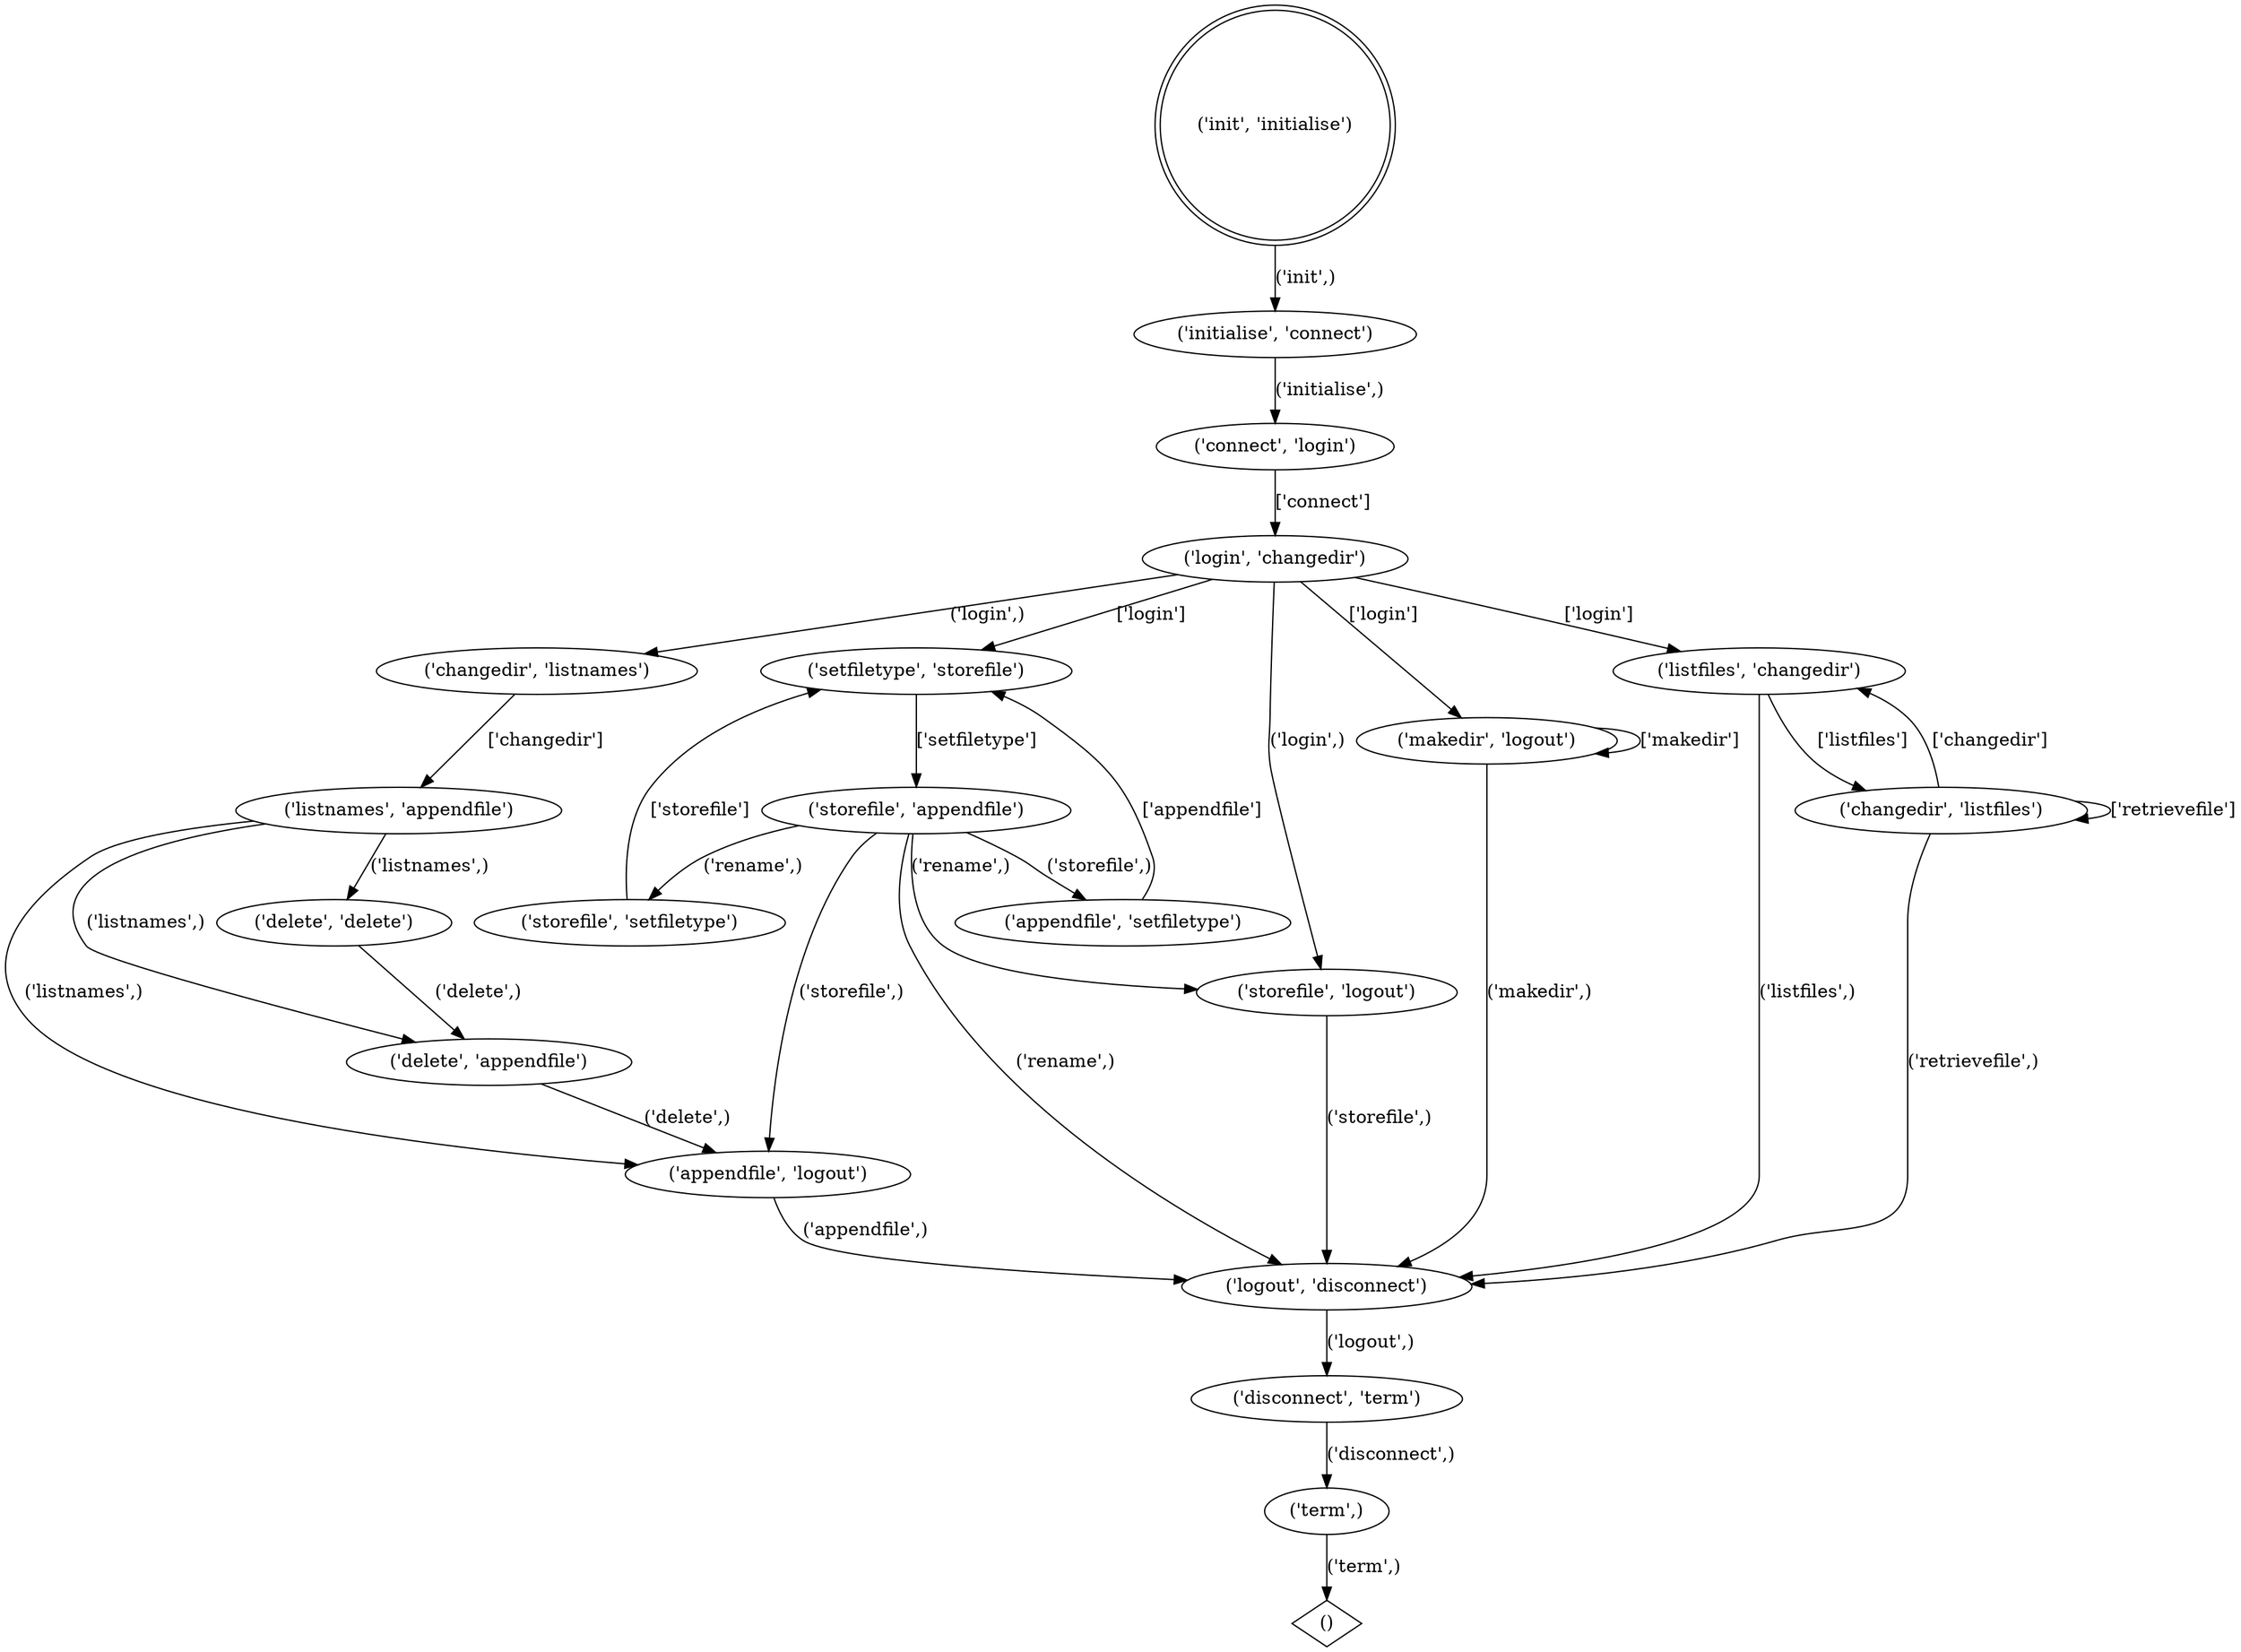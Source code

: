 digraph  {
0 [shape=doublecircle, label="('init', 'initialise')"];
1 [label="('initialise', 'connect')"];
2 [label="('connect', 'login')"];
35 [label="('login', 'changedir')"];
4 [label="('changedir', 'listnames')"];
36 [label="('listnames', 'appendfile')"];
6 [label="('appendfile', 'logout')"];
7 [label="('logout', 'disconnect')"];
8 [label="('disconnect', 'term')"];
9 [label="('term',)"];
37 [label="('setfiletype', 'storefile')"];
42 [label="('storefile', 'appendfile')"];
13 [label="('appendfile', 'setfiletype')"];
38 [label="('makedir', 'logout')"];
17 [label="('storefile', 'logout')"];
21 [label="('storefile', 'setfiletype')"];
40 [label="('listfiles', 'changedir')"];
43 [label="('changedir', 'listfiles')"];
31 [label="('delete', 'appendfile')"];
33 [label="('delete', 'delete')"];
34 [shape=diamond, label="()"];
0 -> 1  [key=1, label="('init',)", weight=1000];
1 -> 2  [key=2, label="('initialise',)", weight=1000];
2 -> 35  [key=3, label="['connect']", weight=1000];
35 -> 4  [key=4, label="('login',)", weight=203];
35 -> 37  [key=11, label="['login']", weight=192];
35 -> 38  [key=16, label="['login']", weight=212];
35 -> 17  [key=18, label="('login',)", weight=195];
35 -> 40  [key=25, label="['login']", weight=198];
4 -> 36  [key=5, label="['changedir']", weight=203];
36 -> 6  [key=6, label="('listnames',)", weight=187];
36 -> 31  [key=31, label="('listnames',)", weight=14];
36 -> 33  [key=32, label="('listnames',)", weight=2];
6 -> 7  [key=7, label="('appendfile',)", weight=257];
7 -> 8  [key=8, label="('logout',)", weight=1000];
8 -> 9  [key=9, label="('disconnect',)", weight=1000];
9 -> 34  [key=10, label="('term',)", weight=1000];
37 -> 42  [key=12, label="['setfiletype']", weight=391];
42 -> 13  [key=13, label="('storefile',)", weight=74];
42 -> 6  [key=14, label="('storefile',)", weight=54];
42 -> 21  [key=21, label="('rename',)", weight=125];
42 -> 17  [key=22, label="('rename',)", weight=81];
42 -> 7  [key=24, label="('rename',)", weight=57];
13 -> 37  [key=15, label="['appendfile']", weight=74];
38 -> 7  [key=17, label="('makedir',)", weight=212];
38 -> 38  [key=20, label="['makedir']", weight=294];
17 -> 7  [key=19, label="('storefile',)", weight=276];
21 -> 37  [key=23, label="['storefile']", weight=125];
40 -> 43  [key=26, label="['listfiles']", weight=196];
40 -> 7  [key=28, label="('listfiles',)", weight=158];
43 -> 40  [key=27, label="['changedir']", weight=156];
43 -> 7  [key=29, label="('retrievefile',)", weight=40];
43 -> 43  [key=30, label="['retrievefile']", weight=80];
31 -> 6  [key=33, label="('delete',)", weight=16];
33 -> 31  [key=34, label="('delete',)", weight=2];
}
